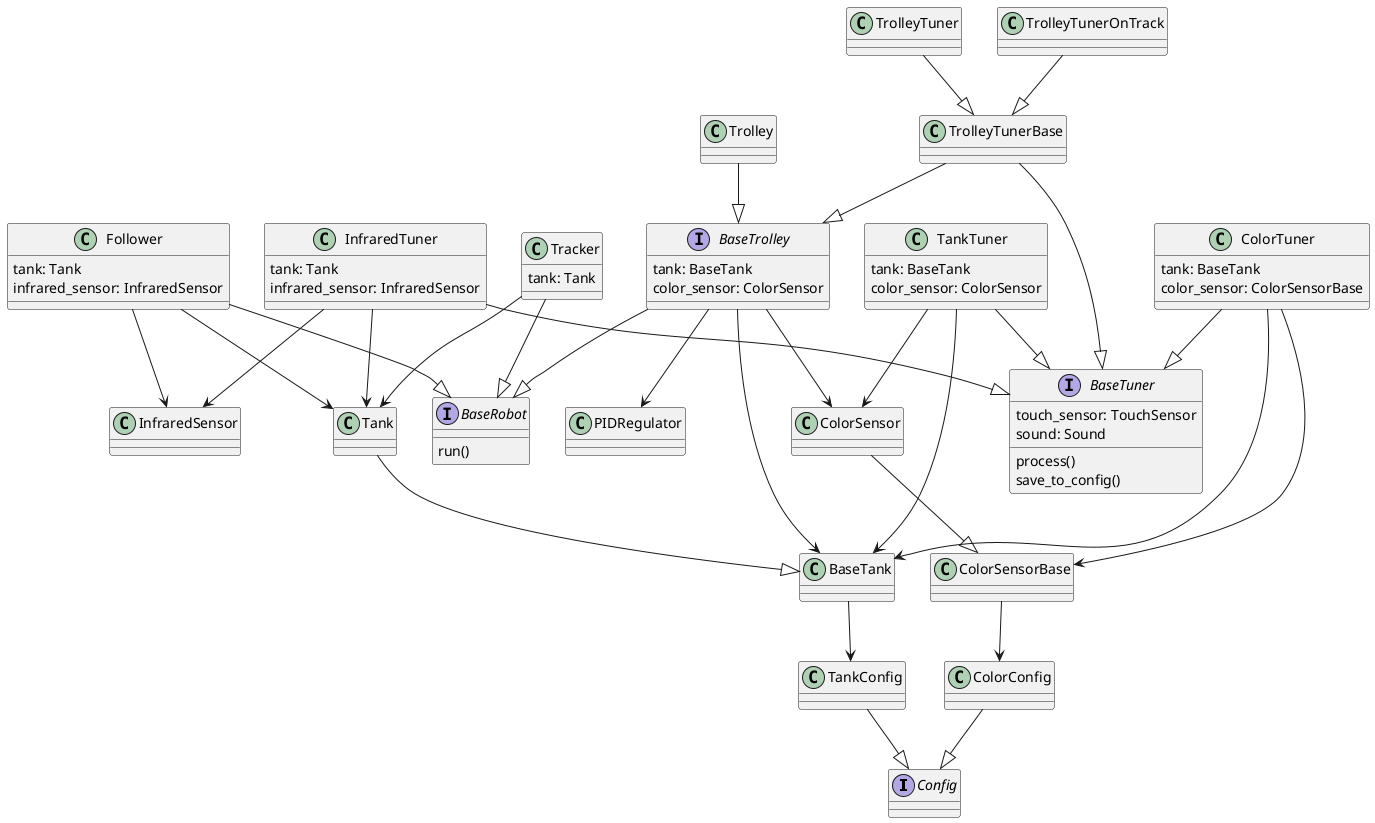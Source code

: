 @startuml

interface Config {
}

class TankConfig {
}
TankConfig --|> Config

class ColorConfig {
}
ColorConfig --|> Config

class PIDRegulator {
}

class ColorSensorBase {
}
ColorSensorBase --> ColorConfig

class ColorSensor {
}
ColorSensor --|> ColorSensorBase

class InfraredSensor {
}

class BaseTank {
}
BaseTank --> TankConfig

class Tank {
}
Tank --|> BaseTank

interface BaseRobot {
    run()
}

interface BaseTrolley {
        tank: BaseTank
        color_sensor: ColorSensor
}
BaseTrolley --|> BaseRobot
BaseTrolley --> BaseTank
BaseTrolley --> ColorSensor
BaseTrolley --> PIDRegulator

class Follower {
        tank: Tank
        infrared_sensor: InfraredSensor
}
Follower --|> BaseRobot
Follower --> Tank
Follower --> InfraredSensor

class Tracker {
        tank: Tank
}
Tracker --|> BaseRobot
Tracker --> Tank

class Trolley {
}
Trolley --|> BaseTrolley

interface BaseTuner {
        touch_sensor: TouchSensor
        sound: Sound
        process()
        save_to_config()
}

class ColorTuner {
        tank: BaseTank
        color_sensor: ColorSensorBase
}
ColorTuner --|> BaseTuner
ColorTuner --> BaseTank
ColorTuner --> ColorSensorBase

class InfraredTuner {
        tank: Tank
        infrared_sensor: InfraredSensor
}
InfraredTuner --|> BaseTuner
InfraredTuner --> Tank
InfraredTuner --> InfraredSensor

class TankTuner {
        tank: BaseTank
        color_sensor: ColorSensor
}
TankTuner --|> BaseTuner
TankTuner --> BaseTank
TankTuner --> ColorSensor

class TrolleyTunerBase {
}
TrolleyTunerBase --|> BaseTrolley
TrolleyTunerBase --|> BaseTuner

class TrolleyTuner {
}
TrolleyTuner --|> TrolleyTunerBase

class TrolleyTunerOnTrack {
}
TrolleyTunerOnTrack --|> TrolleyTunerBase

@enduml

